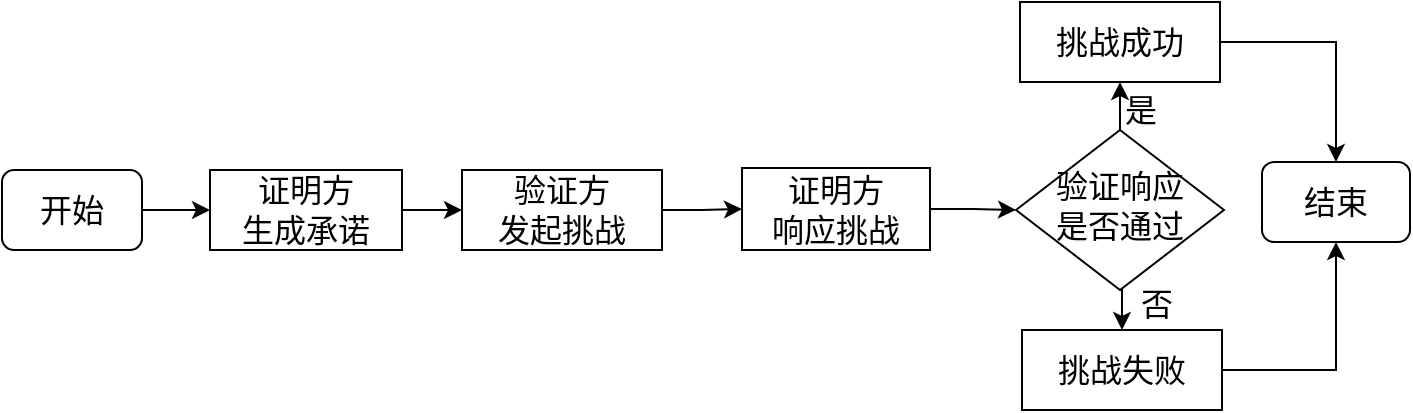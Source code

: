 <mxfile version="15.0.3" type="github">
  <diagram id="C5RBs43oDa-KdzZeNtuy" name="Page-1">
    <mxGraphModel dx="868" dy="460" grid="1" gridSize="10" guides="1" tooltips="1" connect="1" arrows="1" fold="1" page="1" pageScale="1" pageWidth="827" pageHeight="1169" math="0" shadow="0">
      <root>
        <mxCell id="WIyWlLk6GJQsqaUBKTNV-0" />
        <mxCell id="WIyWlLk6GJQsqaUBKTNV-1" parent="WIyWlLk6GJQsqaUBKTNV-0" />
        <mxCell id="wY-KJt-lYxIZaFkre0BP-1" style="edgeStyle=orthogonalEdgeStyle;rounded=0;orthogonalLoop=1;jettySize=auto;html=1;exitX=1;exitY=0.5;exitDx=0;exitDy=0;entryX=0;entryY=0.5;entryDx=0;entryDy=0;fontSize=16;" edge="1" parent="WIyWlLk6GJQsqaUBKTNV-1" source="WIyWlLk6GJQsqaUBKTNV-3" target="wY-KJt-lYxIZaFkre0BP-0">
          <mxGeometry relative="1" as="geometry" />
        </mxCell>
        <mxCell id="WIyWlLk6GJQsqaUBKTNV-3" value="开始" style="rounded=1;whiteSpace=wrap;html=1;fontSize=16;glass=0;strokeWidth=1;shadow=0;" parent="WIyWlLk6GJQsqaUBKTNV-1" vertex="1">
          <mxGeometry x="46" y="105" width="70" height="40" as="geometry" />
        </mxCell>
        <mxCell id="wY-KJt-lYxIZaFkre0BP-16" style="edgeStyle=orthogonalEdgeStyle;rounded=0;orthogonalLoop=1;jettySize=auto;html=1;exitX=0.5;exitY=0;exitDx=0;exitDy=0;entryX=0.5;entryY=1;entryDx=0;entryDy=0;fontSize=16;strokeWidth=1;" edge="1" parent="WIyWlLk6GJQsqaUBKTNV-1" source="WIyWlLk6GJQsqaUBKTNV-6" target="wY-KJt-lYxIZaFkre0BP-7">
          <mxGeometry relative="1" as="geometry" />
        </mxCell>
        <mxCell id="wY-KJt-lYxIZaFkre0BP-19" style="edgeStyle=orthogonalEdgeStyle;rounded=0;orthogonalLoop=1;jettySize=auto;html=1;exitX=0.5;exitY=1;exitDx=0;exitDy=0;entryX=0.5;entryY=0;entryDx=0;entryDy=0;fontSize=16;strokeWidth=1;" edge="1" parent="WIyWlLk6GJQsqaUBKTNV-1" source="WIyWlLk6GJQsqaUBKTNV-6" target="wY-KJt-lYxIZaFkre0BP-6">
          <mxGeometry relative="1" as="geometry" />
        </mxCell>
        <mxCell id="WIyWlLk6GJQsqaUBKTNV-6" value="验证响应&lt;br&gt;是否通过" style="rhombus;whiteSpace=wrap;html=1;shadow=0;fontFamily=Helvetica;fontSize=16;align=center;strokeWidth=1;spacing=6;spacingTop=-4;" parent="WIyWlLk6GJQsqaUBKTNV-1" vertex="1">
          <mxGeometry x="553" y="85" width="104" height="80" as="geometry" />
        </mxCell>
        <mxCell id="WIyWlLk6GJQsqaUBKTNV-7" value="结束" style="rounded=1;whiteSpace=wrap;html=1;fontSize=16;glass=0;strokeWidth=1;shadow=0;" parent="WIyWlLk6GJQsqaUBKTNV-1" vertex="1">
          <mxGeometry x="676" y="101" width="74" height="40" as="geometry" />
        </mxCell>
        <mxCell id="wY-KJt-lYxIZaFkre0BP-3" style="edgeStyle=orthogonalEdgeStyle;rounded=0;orthogonalLoop=1;jettySize=auto;html=1;exitX=1;exitY=0.5;exitDx=0;exitDy=0;entryX=0;entryY=0.5;entryDx=0;entryDy=0;fontSize=16;" edge="1" parent="WIyWlLk6GJQsqaUBKTNV-1" source="wY-KJt-lYxIZaFkre0BP-0" target="wY-KJt-lYxIZaFkre0BP-2">
          <mxGeometry relative="1" as="geometry" />
        </mxCell>
        <mxCell id="wY-KJt-lYxIZaFkre0BP-0" value="&lt;div style=&quot;font-size: 16px&quot;&gt;证明方&lt;/div&gt;&lt;div style=&quot;font-size: 16px&quot;&gt;生成承诺&lt;/div&gt;" style="rounded=0;whiteSpace=wrap;html=1;fontSize=16;" vertex="1" parent="WIyWlLk6GJQsqaUBKTNV-1">
          <mxGeometry x="150" y="105" width="96" height="40" as="geometry" />
        </mxCell>
        <mxCell id="wY-KJt-lYxIZaFkre0BP-5" style="edgeStyle=orthogonalEdgeStyle;rounded=0;orthogonalLoop=1;jettySize=auto;html=1;exitX=1;exitY=0.5;exitDx=0;exitDy=0;entryX=0;entryY=0.5;entryDx=0;entryDy=0;fontSize=16;" edge="1" parent="WIyWlLk6GJQsqaUBKTNV-1" source="wY-KJt-lYxIZaFkre0BP-2" target="wY-KJt-lYxIZaFkre0BP-4">
          <mxGeometry relative="1" as="geometry" />
        </mxCell>
        <mxCell id="wY-KJt-lYxIZaFkre0BP-2" value="&lt;div style=&quot;font-size: 16px&quot;&gt;验证方&lt;/div&gt;&lt;div style=&quot;font-size: 16px&quot;&gt;发起挑战&lt;/div&gt;" style="rounded=0;whiteSpace=wrap;html=1;fontSize=16;" vertex="1" parent="WIyWlLk6GJQsqaUBKTNV-1">
          <mxGeometry x="276" y="105" width="100" height="40" as="geometry" />
        </mxCell>
        <mxCell id="wY-KJt-lYxIZaFkre0BP-9" style="edgeStyle=orthogonalEdgeStyle;rounded=0;orthogonalLoop=1;jettySize=auto;html=1;exitX=1;exitY=0.5;exitDx=0;exitDy=0;fontSize=16;" edge="1" parent="WIyWlLk6GJQsqaUBKTNV-1" source="wY-KJt-lYxIZaFkre0BP-4" target="WIyWlLk6GJQsqaUBKTNV-6">
          <mxGeometry relative="1" as="geometry" />
        </mxCell>
        <mxCell id="wY-KJt-lYxIZaFkre0BP-4" value="&lt;div style=&quot;font-size: 16px&quot;&gt;证明方&lt;/div&gt;&lt;div style=&quot;font-size: 16px&quot;&gt;响应挑战&lt;/div&gt;" style="rounded=0;whiteSpace=wrap;html=1;fontSize=16;" vertex="1" parent="WIyWlLk6GJQsqaUBKTNV-1">
          <mxGeometry x="416" y="104" width="94" height="41" as="geometry" />
        </mxCell>
        <mxCell id="wY-KJt-lYxIZaFkre0BP-12" style="edgeStyle=orthogonalEdgeStyle;rounded=0;orthogonalLoop=1;jettySize=auto;html=1;exitX=1;exitY=0.5;exitDx=0;exitDy=0;fontSize=16;entryX=0.5;entryY=1;entryDx=0;entryDy=0;" edge="1" parent="WIyWlLk6GJQsqaUBKTNV-1" source="wY-KJt-lYxIZaFkre0BP-6" target="WIyWlLk6GJQsqaUBKTNV-7">
          <mxGeometry relative="1" as="geometry">
            <mxPoint x="706" y="211" as="targetPoint" />
          </mxGeometry>
        </mxCell>
        <mxCell id="wY-KJt-lYxIZaFkre0BP-6" value="&lt;div style=&quot;font-size: 16px;&quot;&gt;挑战失败&lt;/div&gt;" style="rounded=0;whiteSpace=wrap;html=1;fontSize=16;" vertex="1" parent="WIyWlLk6GJQsqaUBKTNV-1">
          <mxGeometry x="556" y="185" width="100" height="40" as="geometry" />
        </mxCell>
        <mxCell id="wY-KJt-lYxIZaFkre0BP-13" style="edgeStyle=orthogonalEdgeStyle;rounded=0;orthogonalLoop=1;jettySize=auto;html=1;exitX=1;exitY=0.5;exitDx=0;exitDy=0;entryX=0.5;entryY=0;entryDx=0;entryDy=0;fontSize=16;" edge="1" parent="WIyWlLk6GJQsqaUBKTNV-1" source="wY-KJt-lYxIZaFkre0BP-7" target="WIyWlLk6GJQsqaUBKTNV-7">
          <mxGeometry relative="1" as="geometry" />
        </mxCell>
        <mxCell id="wY-KJt-lYxIZaFkre0BP-7" value="&lt;div style=&quot;font-size: 16px;&quot;&gt;挑战成功&lt;/div&gt;" style="rounded=0;whiteSpace=wrap;html=1;fontSize=16;" vertex="1" parent="WIyWlLk6GJQsqaUBKTNV-1">
          <mxGeometry x="555" y="21" width="100" height="40" as="geometry" />
        </mxCell>
        <mxCell id="wY-KJt-lYxIZaFkre0BP-18" value="是" style="text;html=1;align=center;verticalAlign=middle;resizable=0;points=[];autosize=1;strokeColor=none;fontSize=16;" vertex="1" parent="WIyWlLk6GJQsqaUBKTNV-1">
          <mxGeometry x="600" y="65" width="30" height="20" as="geometry" />
        </mxCell>
        <mxCell id="wY-KJt-lYxIZaFkre0BP-20" value="否" style="text;html=1;align=center;verticalAlign=middle;resizable=0;points=[];autosize=1;strokeColor=none;fontSize=16;" vertex="1" parent="WIyWlLk6GJQsqaUBKTNV-1">
          <mxGeometry x="608" y="162" width="30" height="20" as="geometry" />
        </mxCell>
      </root>
    </mxGraphModel>
  </diagram>
</mxfile>
